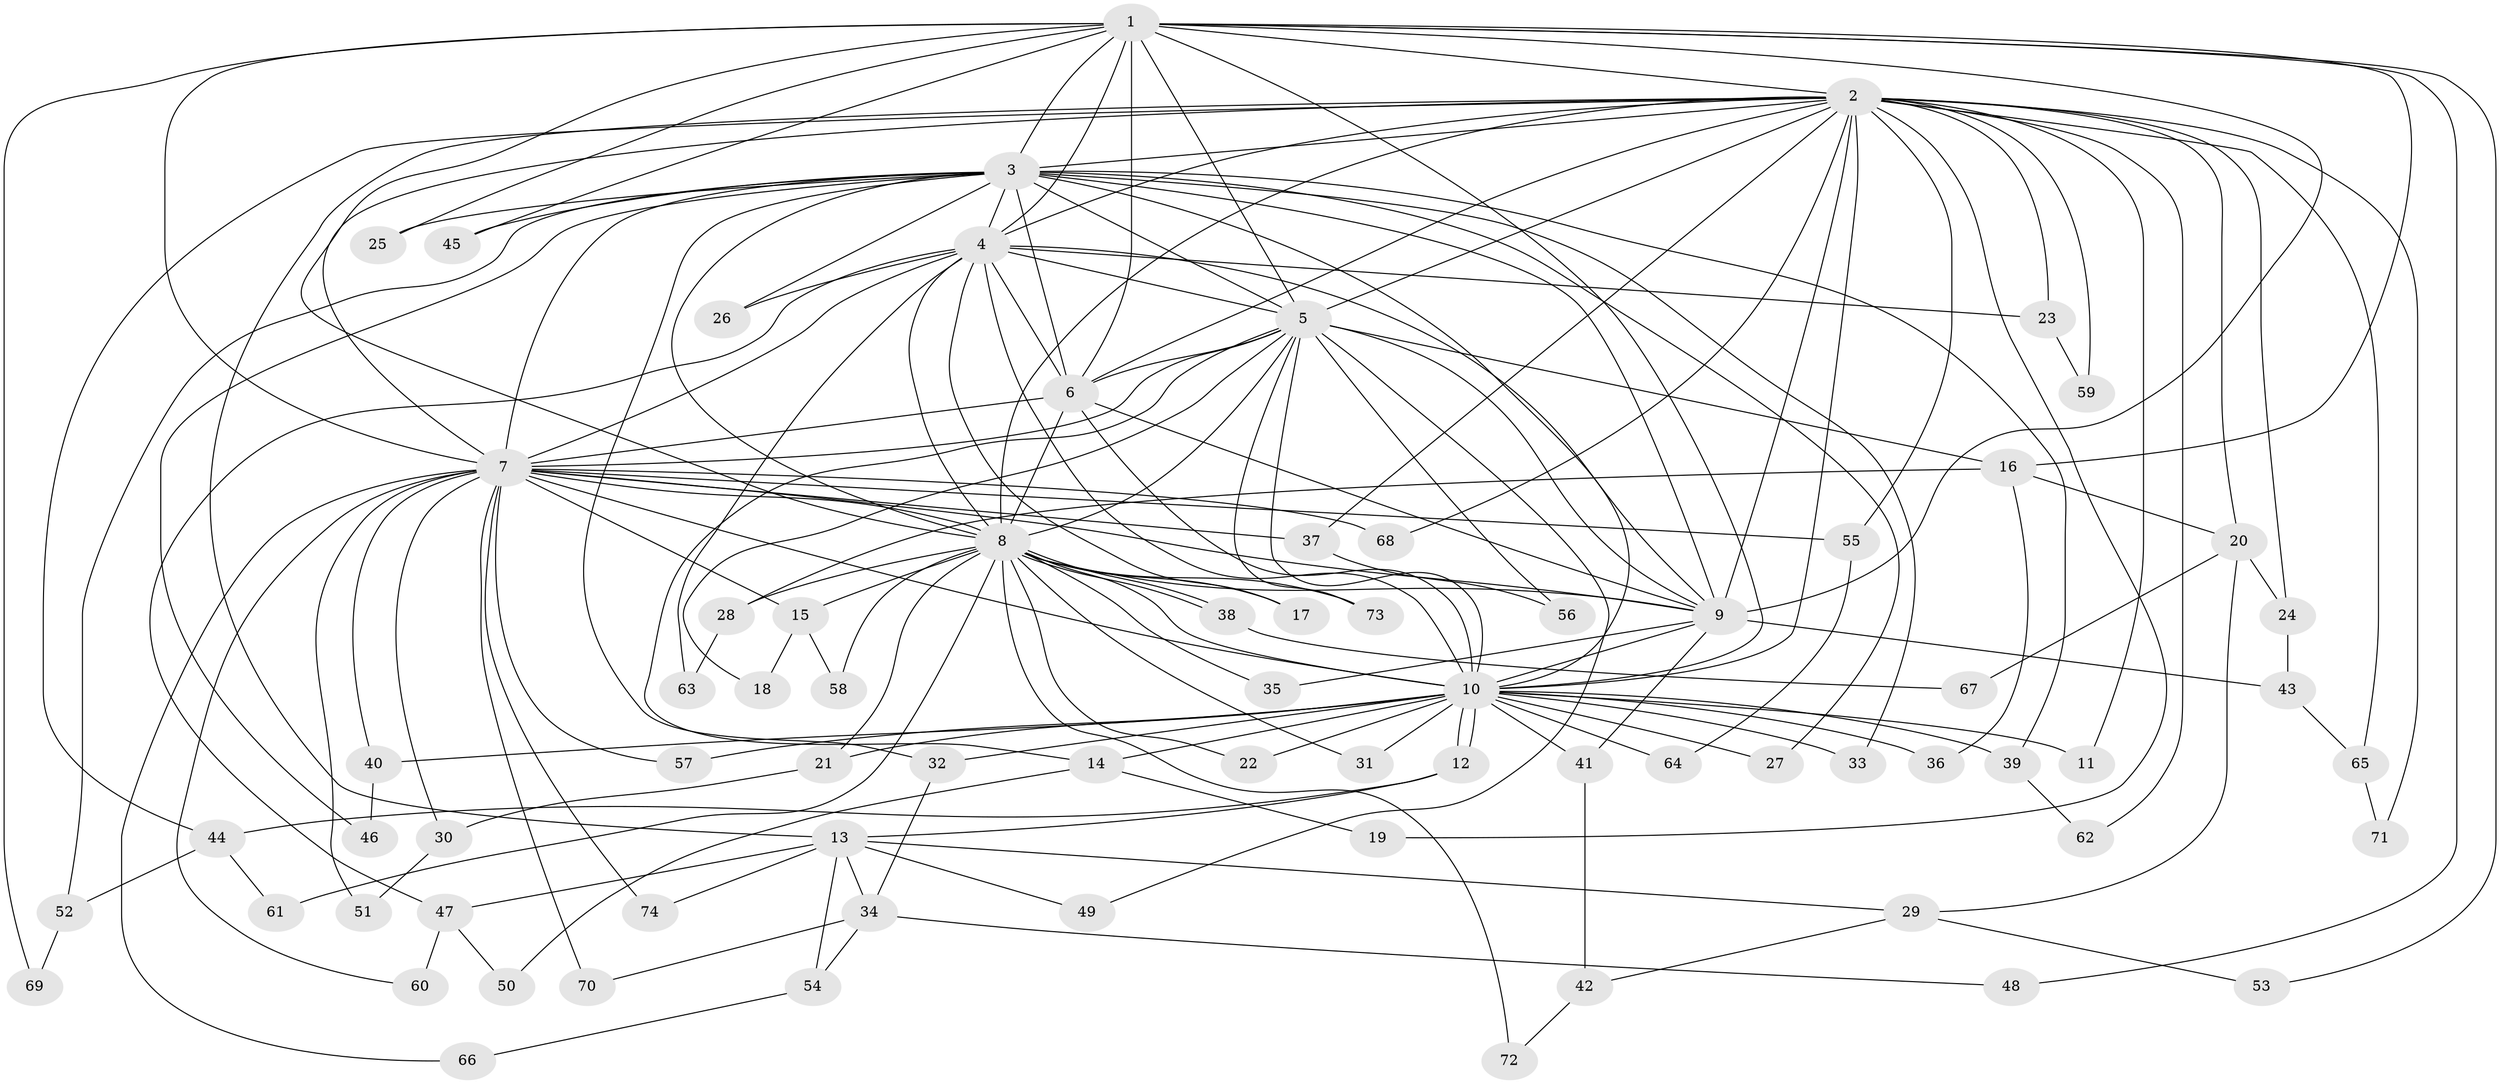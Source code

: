 // coarse degree distribution, {16: 0.03773584905660377, 21: 0.018867924528301886, 12: 0.03773584905660377, 11: 0.018867924528301886, 20: 0.018867924528301886, 18: 0.018867924528301886, 23: 0.018867924528301886, 2: 0.4528301886792453, 4: 0.07547169811320754, 10: 0.018867924528301886, 5: 0.05660377358490566, 3: 0.22641509433962265}
// Generated by graph-tools (version 1.1) at 2025/51/02/27/25 19:51:41]
// undirected, 74 vertices, 173 edges
graph export_dot {
graph [start="1"]
  node [color=gray90,style=filled];
  1;
  2;
  3;
  4;
  5;
  6;
  7;
  8;
  9;
  10;
  11;
  12;
  13;
  14;
  15;
  16;
  17;
  18;
  19;
  20;
  21;
  22;
  23;
  24;
  25;
  26;
  27;
  28;
  29;
  30;
  31;
  32;
  33;
  34;
  35;
  36;
  37;
  38;
  39;
  40;
  41;
  42;
  43;
  44;
  45;
  46;
  47;
  48;
  49;
  50;
  51;
  52;
  53;
  54;
  55;
  56;
  57;
  58;
  59;
  60;
  61;
  62;
  63;
  64;
  65;
  66;
  67;
  68;
  69;
  70;
  71;
  72;
  73;
  74;
  1 -- 2;
  1 -- 3;
  1 -- 4;
  1 -- 5;
  1 -- 6;
  1 -- 7;
  1 -- 8;
  1 -- 9;
  1 -- 10;
  1 -- 16;
  1 -- 25;
  1 -- 45;
  1 -- 48;
  1 -- 53;
  1 -- 69;
  2 -- 3;
  2 -- 4;
  2 -- 5;
  2 -- 6;
  2 -- 7;
  2 -- 8;
  2 -- 9;
  2 -- 10;
  2 -- 11;
  2 -- 13;
  2 -- 19;
  2 -- 20;
  2 -- 23;
  2 -- 24;
  2 -- 37;
  2 -- 44;
  2 -- 55;
  2 -- 59;
  2 -- 62;
  2 -- 65;
  2 -- 68;
  2 -- 71;
  3 -- 4;
  3 -- 5;
  3 -- 6;
  3 -- 7;
  3 -- 8;
  3 -- 9;
  3 -- 10;
  3 -- 25;
  3 -- 26;
  3 -- 27;
  3 -- 32;
  3 -- 33;
  3 -- 39;
  3 -- 45;
  3 -- 46;
  3 -- 52;
  4 -- 5;
  4 -- 6;
  4 -- 7;
  4 -- 8;
  4 -- 9;
  4 -- 10;
  4 -- 17;
  4 -- 23;
  4 -- 26;
  4 -- 47;
  4 -- 63;
  5 -- 6;
  5 -- 7;
  5 -- 8;
  5 -- 9;
  5 -- 10;
  5 -- 14;
  5 -- 16;
  5 -- 18;
  5 -- 49;
  5 -- 56;
  5 -- 73;
  6 -- 7;
  6 -- 8;
  6 -- 9;
  6 -- 10;
  7 -- 8;
  7 -- 9;
  7 -- 10;
  7 -- 15;
  7 -- 30;
  7 -- 37;
  7 -- 40;
  7 -- 51;
  7 -- 55;
  7 -- 57;
  7 -- 60;
  7 -- 66;
  7 -- 68;
  7 -- 70;
  7 -- 74;
  8 -- 9;
  8 -- 10;
  8 -- 15;
  8 -- 17;
  8 -- 21;
  8 -- 22;
  8 -- 28;
  8 -- 31;
  8 -- 35;
  8 -- 38;
  8 -- 38;
  8 -- 58;
  8 -- 61;
  8 -- 72;
  8 -- 73;
  9 -- 10;
  9 -- 35;
  9 -- 41;
  9 -- 43;
  10 -- 11;
  10 -- 12;
  10 -- 12;
  10 -- 14;
  10 -- 21;
  10 -- 22;
  10 -- 27;
  10 -- 31;
  10 -- 32;
  10 -- 33;
  10 -- 36;
  10 -- 39;
  10 -- 40;
  10 -- 41;
  10 -- 57;
  10 -- 64;
  12 -- 13;
  12 -- 44;
  13 -- 29;
  13 -- 34;
  13 -- 47;
  13 -- 49;
  13 -- 54;
  13 -- 74;
  14 -- 19;
  14 -- 50;
  15 -- 18;
  15 -- 58;
  16 -- 20;
  16 -- 28;
  16 -- 36;
  20 -- 24;
  20 -- 29;
  20 -- 67;
  21 -- 30;
  23 -- 59;
  24 -- 43;
  28 -- 63;
  29 -- 42;
  29 -- 53;
  30 -- 51;
  32 -- 34;
  34 -- 48;
  34 -- 54;
  34 -- 70;
  37 -- 56;
  38 -- 67;
  39 -- 62;
  40 -- 46;
  41 -- 42;
  42 -- 72;
  43 -- 65;
  44 -- 52;
  44 -- 61;
  47 -- 50;
  47 -- 60;
  52 -- 69;
  54 -- 66;
  55 -- 64;
  65 -- 71;
}
